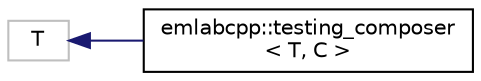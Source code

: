 digraph "Graphical Class Hierarchy"
{
 // LATEX_PDF_SIZE
  edge [fontname="Helvetica",fontsize="10",labelfontname="Helvetica",labelfontsize="10"];
  node [fontname="Helvetica",fontsize="10",shape=record];
  rankdir="LR";
  Node160 [label="T",height=0.2,width=0.4,color="grey75", fillcolor="white", style="filled",tooltip=" "];
  Node160 -> Node0 [dir="back",color="midnightblue",fontsize="10",style="solid",fontname="Helvetica"];
  Node0 [label="emlabcpp::testing_composer\l\< T, C \>",height=0.2,width=0.4,color="black", fillcolor="white", style="filled",URL="$classemlabcpp_1_1testing__composer.html",tooltip=" "];
}
